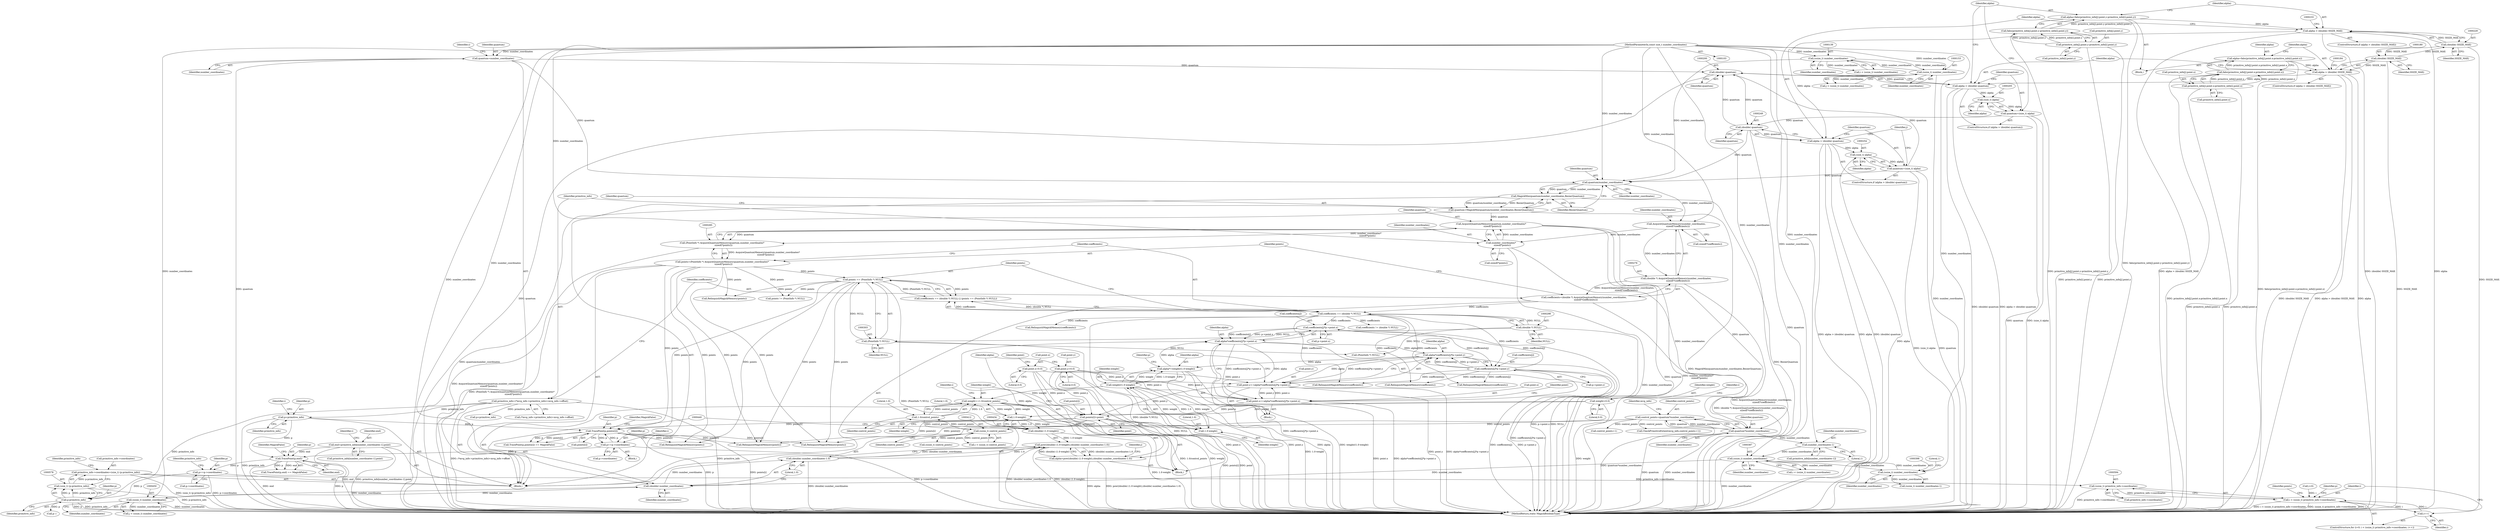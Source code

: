 digraph "0_ImageMagick_ecf7c6b288e11e7e7f75387c5e9e93e423b98397@pointer" {
"1000573" [label="(Call,primitive_info->coordinates=(size_t) (p-primitive_info))"];
"1000577" [label="(Call,(size_t) (p-primitive_info))"];
"1000579" [label="(Call,p-primitive_info)"];
"1000568" [label="(Call,p+=p->coordinates)"];
"1000549" [label="(Call,TracePoint(p,end))"];
"1000542" [label="(Call,p+=p->coordinates)"];
"1000521" [label="(Call,TracePoint(p,points[i]))"];
"1000504" [label="(Call,p=primitive_info)"];
"1000263" [label="(Call,primitive_info=(*mvg_info->primitive_info)+mvg_info->offset)"];
"1000300" [label="(Call,points == (PointInfo *) NULL)"];
"1000282" [label="(Call,points=(PointInfo *) AcquireQuantumMemory(quantum,number_coordinates*\n    sizeof(*points)))"];
"1000284" [label="(Call,(PointInfo *) AcquireQuantumMemory(quantum,number_coordinates*\n    sizeof(*points)))"];
"1000286" [label="(Call,AcquireQuantumMemory(quantum,number_coordinates*\n    sizeof(*points)))"];
"1000256" [label="(Call,quantum=MagickMin(quantum/number_coordinates,BezierQuantum))"];
"1000258" [label="(Call,MagickMin(quantum/number_coordinates,BezierQuantum))"];
"1000259" [label="(Call,quantum/number_coordinates)"];
"1000129" [label="(Call,quantum=number_coordinates)"];
"1000105" [label="(MethodParameterIn,const size_t number_coordinates)"];
"1000251" [label="(Call,quantum=(size_t) alpha)"];
"1000253" [label="(Call,(size_t) alpha)"];
"1000246" [label="(Call,alpha > (double) quantum)"];
"1000226" [label="(Call,alpha > (double) SSIZE_MAX)"];
"1000207" [label="(Call,alpha=fabs(primitive_info[j].point.y-primitive_info[i].point.y))"];
"1000209" [label="(Call,fabs(primitive_info[j].point.y-primitive_info[i].point.y))"];
"1000210" [label="(Call,primitive_info[j].point.y-primitive_info[i].point.y)"];
"1000228" [label="(Call,(double) SSIZE_MAX)"];
"1000179" [label="(Call,(double) SSIZE_MAX)"];
"1000248" [label="(Call,(double) quantum)"];
"1000199" [label="(Call,(double) quantum)"];
"1000202" [label="(Call,quantum=(size_t) alpha)"];
"1000204" [label="(Call,(size_t) alpha)"];
"1000197" [label="(Call,alpha > (double) quantum)"];
"1000177" [label="(Call,alpha > (double) SSIZE_MAX)"];
"1000158" [label="(Call,alpha=fabs(primitive_info[j].point.x-primitive_info[i].point.x))"];
"1000160" [label="(Call,fabs(primitive_info[j].point.x-primitive_info[i].point.x))"];
"1000161" [label="(Call,primitive_info[j].point.x-primitive_info[i].point.x)"];
"1000138" [label="(Call,(ssize_t) number_coordinates)"];
"1000152" [label="(Call,(ssize_t) number_coordinates)"];
"1000288" [label="(Call,number_coordinates*\n    sizeof(*points))"];
"1000277" [label="(Call,AcquireQuantumMemory(number_coordinates,\n     sizeof(*coefficients)))"];
"1000302" [label="(Call,(PointInfo *) NULL)"];
"1000297" [label="(Call,(double *) NULL)"];
"1000494" [label="(Call,points[i]=point)"];
"1000425" [label="(Call,point.y=0.0)"];
"1000420" [label="(Call,point.x=0.0)"];
"1000470" [label="(Call,point.y+=alpha*coefficients[j]*p->point.y)"];
"1000474" [label="(Call,alpha*coefficients[j]*p->point.y)"];
"1000459" [label="(Call,alpha*coefficients[j]*p->point.x)"];
"1000485" [label="(Call,alpha*=weight/(1.0-weight))"];
"1000487" [label="(Call,weight/(1.0-weight))"];
"1000489" [label="(Call,1.0-weight)"];
"1000435" [label="(Call,1.0-weight)"];
"1000402" [label="(Call,weight=0.0)"];
"1000499" [label="(Call,weight+=1.0/control_points)"];
"1000501" [label="(Call,1.0/control_points)"];
"1000411" [label="(Call,(ssize_t) control_points)"];
"1000343" [label="(Call,control_points=quantum*number_coordinates)"];
"1000345" [label="(Call,quantum*number_coordinates)"];
"1000430" [label="(Call,alpha=pow((double) (1.0-weight),(double) number_coordinates-1.0))"];
"1000432" [label="(Call,pow((double) (1.0-weight),(double) number_coordinates-1.0))"];
"1000433" [label="(Call,(double) (1.0-weight))"];
"1000438" [label="(Call,(double) number_coordinates-1.0)"];
"1000439" [label="(Call,(double) number_coordinates)"];
"1000386" [label="(Call,(ssize_t) number_coordinates)"];
"1000376" [label="(Call,number_coordinates-1)"];
"1000397" [label="(Call,(ssize_t) number_coordinates)"];
"1000449" [label="(Call,(ssize_t) number_coordinates)"];
"1000461" [label="(Call,coefficients[j]*p->point.x)"];
"1000295" [label="(Call,coefficients == (double *) NULL)"];
"1000273" [label="(Call,coefficients=(double *) AcquireQuantumMemory(number_coordinates,\n     sizeof(*coefficients)))"];
"1000275" [label="(Call,(double *) AcquireQuantumMemory(number_coordinates,\n     sizeof(*coefficients)))"];
"1000476" [label="(Call,coefficients[j]*p->point.y)"];
"1000455" [label="(Call,point.x+=alpha*coefficients[j]*p->point.x)"];
"1000371" [label="(Call,end=primitive_info[number_coordinates-1].point)"];
"1000593" [label="(Call,(ssize_t) primitive_info->coordinates)"];
"1000591" [label="(Call,i < (ssize_t) primitive_info->coordinates)"];
"1000598" [label="(Call,i++)"];
"1000283" [label="(Identifier,points)"];
"1000227" [label="(Identifier,alpha)"];
"1000204" [label="(Call,(size_t) alpha)"];
"1000465" [label="(Call,p->point.x)"];
"1000400" [label="(Literal,1)"];
"1000177" [label="(Call,alpha > (double) SSIZE_MAX)"];
"1000438" [label="(Call,(double) number_coordinates-1.0)"];
"1000388" [label="(Identifier,number_coordinates)"];
"1000226" [label="(Call,alpha > (double) SSIZE_MAX)"];
"1000275" [label="(Call,(double *) AcquireQuantumMemory(number_coordinates,\n     sizeof(*coefficients)))"];
"1000491" [label="(Identifier,weight)"];
"1000279" [label="(Call,sizeof(*coefficients))"];
"1000523" [label="(Call,points[i])"];
"1000277" [label="(Call,AcquireQuantumMemory(number_coordinates,\n     sizeof(*coefficients)))"];
"1000573" [label="(Call,primitive_info->coordinates=(size_t) (p-primitive_info))"];
"1000544" [label="(Call,p->coordinates)"];
"1000420" [label="(Call,point.x=0.0)"];
"1000134" [label="(Identifier,i)"];
"1000252" [label="(Identifier,quantum)"];
"1000367" [label="(Call,RelinquishMagickMemory(coefficients))"];
"1000416" [label="(Block,)"];
"1000203" [label="(Identifier,quantum)"];
"1000264" [label="(Identifier,primitive_info)"];
"1000399" [label="(Identifier,number_coordinates)"];
"1000386" [label="(Call,(ssize_t) number_coordinates)"];
"1000552" [label="(Identifier,MagickFalse)"];
"1000257" [label="(Identifier,quantum)"];
"1000503" [label="(Identifier,control_points)"];
"1000417" [label="(Call,p=primitive_info)"];
"1000129" [label="(Call,quantum=number_coordinates)"];
"1000250" [label="(Identifier,quantum)"];
"1000442" [label="(Literal,1.0)"];
"1000472" [label="(Identifier,point)"];
"1000201" [label="(Identifier,quantum)"];
"1000498" [label="(Identifier,point)"];
"1000302" [label="(Call,(PointInfo *) NULL)"];
"1000548" [label="(Call,TracePoint(p,end) == MagickFalse)"];
"1000301" [label="(Identifier,points)"];
"1000432" [label="(Call,pow((double) (1.0-weight),(double) number_coordinates-1.0))"];
"1000260" [label="(Identifier,quantum)"];
"1000371" [label="(Call,end=primitive_info[number_coordinates-1].point)"];
"1000624" [label="(MethodReturn,static MagickBooleanType)"];
"1000456" [label="(Call,point.x)"];
"1000297" [label="(Call,(double *) NULL)"];
"1000225" [label="(ControlStructure,if (alpha > (double) SSIZE_MAX))"];
"1000470" [label="(Call,point.y+=alpha*coefficients[j]*p->point.y)"];
"1000426" [label="(Call,point.y)"];
"1000506" [label="(Identifier,primitive_info)"];
"1000246" [label="(Call,alpha > (double) quantum)"];
"1000179" [label="(Call,(double) SSIZE_MAX)"];
"1000181" [label="(Identifier,SSIZE_MAX)"];
"1000131" [label="(Identifier,number_coordinates)"];
"1000486" [label="(Identifier,alpha)"];
"1000404" [label="(Literal,0.0)"];
"1000199" [label="(Call,(double) quantum)"];
"1000460" [label="(Identifier,alpha)"];
"1000570" [label="(Call,p->coordinates)"];
"1000209" [label="(Call,fabs(primitive_info[j].point.y-primitive_info[i].point.y))"];
"1000361" [label="(Call,RelinquishMagickMemory(points))"];
"1000520" [label="(Call,TracePoint(p,points[i]) == MagickFalse)"];
"1000258" [label="(Call,MagickMin(quantum/number_coordinates,BezierQuantum))"];
"1000526" [label="(Identifier,MagickFalse)"];
"1000299" [label="(Identifier,NULL)"];
"1000564" [label="(Call,RelinquishMagickMemory(coefficients))"];
"1000265" [label="(Call,(*mvg_info->primitive_info)+mvg_info->offset)"];
"1000517" [label="(Identifier,i)"];
"1000592" [label="(Identifier,i)"];
"1000542" [label="(Call,p+=p->coordinates)"];
"1000480" [label="(Call,p->point.y)"];
"1000568" [label="(Call,p+=p->coordinates)"];
"1000286" [label="(Call,AcquireQuantumMemory(quantum,number_coordinates*\n    sizeof(*points)))"];
"1000152" [label="(Call,(ssize_t) number_coordinates)"];
"1000253" [label="(Call,(size_t) alpha)"];
"1000424" [label="(Literal,0.0)"];
"1000513" [label="(Call,(ssize_t) control_points)"];
"1000433" [label="(Call,(double) (1.0-weight))"];
"1000230" [label="(Identifier,SSIZE_MAX)"];
"1000429" [label="(Literal,0.0)"];
"1000439" [label="(Call,(double) number_coordinates)"];
"1000198" [label="(Identifier,alpha)"];
"1000261" [label="(Identifier,number_coordinates)"];
"1000159" [label="(Identifier,alpha)"];
"1000105" [label="(MethodParameterIn,const size_t number_coordinates)"];
"1000505" [label="(Identifier,p)"];
"1000162" [label="(Call,primitive_info[j].point.x)"];
"1000140" [label="(Identifier,number_coordinates)"];
"1000595" [label="(Call,primitive_info->coordinates)"];
"1000485" [label="(Call,alpha*=weight/(1.0-weight))"];
"1000138" [label="(Call,(ssize_t) number_coordinates)"];
"1000157" [label="(Block,)"];
"1000550" [label="(Identifier,p)"];
"1000415" [label="(Identifier,i)"];
"1000500" [label="(Identifier,weight)"];
"1000345" [label="(Call,quantum*number_coordinates)"];
"1000259" [label="(Call,quantum/number_coordinates)"];
"1000588" [label="(Call,i=0)"];
"1000577" [label="(Call,(size_t) (p-primitive_info))"];
"1000376" [label="(Call,number_coordinates-1)"];
"1000382" [label="(Identifier,i)"];
"1000384" [label="(Call,i < (ssize_t) number_coordinates)"];
"1000579" [label="(Call,p-primitive_info)"];
"1000284" [label="(Call,(PointInfo *) AcquireQuantumMemory(quantum,number_coordinates*\n    sizeof(*points)))"];
"1000245" [label="(ControlStructure,if (alpha > (double) quantum))"];
"1000352" [label="(Call,control_points+1)"];
"1000282" [label="(Call,points=(PointInfo *) AcquireQuantumMemory(quantum,number_coordinates*\n    sizeof(*points)))"];
"1000437" [label="(Identifier,weight)"];
"1000228" [label="(Call,(double) SSIZE_MAX)"];
"1000300" [label="(Call,points == (PointInfo *) NULL)"];
"1000287" [label="(Identifier,quantum)"];
"1000350" [label="(Call,CheckPrimitiveExtent(mvg_info,control_points+1))"];
"1000543" [label="(Identifier,p)"];
"1000154" [label="(Identifier,number_coordinates)"];
"1000396" [label="(Call,(ssize_t) number_coordinates-1)"];
"1000549" [label="(Call,TracePoint(p,end))"];
"1000427" [label="(Identifier,point)"];
"1000474" [label="(Call,alpha*coefficients[j]*p->point.y)"];
"1000451" [label="(Identifier,number_coordinates)"];
"1000169" [label="(Call,primitive_info[i].point.x)"];
"1000459" [label="(Call,alpha*coefficients[j]*p->point.x)"];
"1000263" [label="(Call,primitive_info=(*mvg_info->primitive_info)+mvg_info->offset)"];
"1000493" [label="(Identifier,p)"];
"1000161" [label="(Call,primitive_info[j].point.x-primitive_info[i].point.x)"];
"1000532" [label="(Call,RelinquishMagickMemory(points))"];
"1000409" [label="(Call,i < (ssize_t) control_points)"];
"1000455" [label="(Call,point.x+=alpha*coefficients[j]*p->point.x)"];
"1000488" [label="(Identifier,weight)"];
"1000461" [label="(Call,coefficients[j]*p->point.x)"];
"1000476" [label="(Call,coefficients[j]*p->point.y)"];
"1000499" [label="(Call,weight+=1.0/control_points)"];
"1000411" [label="(Call,(ssize_t) control_points)"];
"1000309" [label="(Call,(PointInfo *) NULL)"];
"1000558" [label="(Call,RelinquishMagickMemory(points))"];
"1000435" [label="(Call,1.0-weight)"];
"1000343" [label="(Call,control_points=quantum*number_coordinates)"];
"1000569" [label="(Identifier,p)"];
"1000447" [label="(Call,j < (ssize_t) number_coordinates)"];
"1000521" [label="(Call,TracePoint(p,points[i]))"];
"1000377" [label="(Identifier,number_coordinates)"];
"1000489" [label="(Call,1.0-weight)"];
"1000211" [label="(Call,primitive_info[j].point.y)"];
"1000344" [label="(Identifier,control_points)"];
"1000441" [label="(Identifier,number_coordinates)"];
"1000197" [label="(Call,alpha > (double) quantum)"];
"1000475" [label="(Identifier,alpha)"];
"1000620" [label="(Call,RelinquishMagickMemory(coefficients))"];
"1000248" [label="(Call,(double) quantum)"];
"1000587" [label="(ControlStructure,for (i=0; i < (ssize_t) primitive_info->coordinates; i++))"];
"1000374" [label="(Call,primitive_info[number_coordinates-1])"];
"1000176" [label="(ControlStructure,if (alpha > (double) SSIZE_MAX))"];
"1000431" [label="(Identifier,alpha)"];
"1000614" [label="(Call,RelinquishMagickMemory(points))"];
"1000407" [label="(Identifier,i)"];
"1000290" [label="(Call,sizeof(*points))"];
"1000351" [label="(Identifier,mvg_info)"];
"1000494" [label="(Call,points[i]=point)"];
"1000522" [label="(Identifier,p)"];
"1000490" [label="(Literal,1.0)"];
"1000518" [label="(Block,)"];
"1000196" [label="(ControlStructure,if (alpha > (double) quantum))"];
"1000158" [label="(Call,alpha=fabs(primitive_info[j].point.x-primitive_info[i].point.x))"];
"1000502" [label="(Literal,1.0)"];
"1000346" [label="(Identifier,quantum)"];
"1000538" [label="(Call,RelinquishMagickMemory(coefficients))"];
"1000445" [label="(Identifier,j)"];
"1000304" [label="(Identifier,NULL)"];
"1000574" [label="(Call,primitive_info->coordinates)"];
"1000495" [label="(Call,points[i])"];
"1000471" [label="(Call,point.y)"];
"1000449" [label="(Call,(ssize_t) number_coordinates)"];
"1000591" [label="(Call,i < (ssize_t) primitive_info->coordinates)"];
"1000207" [label="(Call,alpha=fabs(primitive_info[j].point.y-primitive_info[i].point.y))"];
"1000262" [label="(Identifier,BezierQuantum)"];
"1000347" [label="(Identifier,number_coordinates)"];
"1000603" [label="(Identifier,p)"];
"1000255" [label="(Identifier,alpha)"];
"1000294" [label="(Call,(coefficients == (double *) NULL) || (points == (PointInfo *) NULL))"];
"1000288" [label="(Call,number_coordinates*\n    sizeof(*points))"];
"1000580" [label="(Identifier,p)"];
"1000289" [label="(Identifier,number_coordinates)"];
"1000156" [label="(Identifier,j)"];
"1000575" [label="(Identifier,primitive_info)"];
"1000378" [label="(Literal,1)"];
"1000477" [label="(Call,coefficients[j])"];
"1000598" [label="(Call,i++)"];
"1000599" [label="(Identifier,i)"];
"1000372" [label="(Identifier,end)"];
"1000584" [label="(Identifier,primitive_info)"];
"1000150" [label="(Call,j < (ssize_t) number_coordinates)"];
"1000454" [label="(Block,)"];
"1000218" [label="(Call,primitive_info[i].point.y)"];
"1000436" [label="(Literal,1.0)"];
"1000608" [label="(Call,p--)"];
"1000210" [label="(Call,primitive_info[j].point.y-primitive_info[i].point.y)"];
"1000581" [label="(Identifier,primitive_info)"];
"1000509" [label="(Identifier,i)"];
"1000295" [label="(Call,coefficients == (double *) NULL)"];
"1000296" [label="(Identifier,coefficients)"];
"1000247" [label="(Identifier,alpha)"];
"1000251" [label="(Call,quantum=(size_t) alpha)"];
"1000256" [label="(Call,quantum=MagickMin(quantum/number_coordinates,BezierQuantum))"];
"1000397" [label="(Call,(ssize_t) number_coordinates)"];
"1000130" [label="(Identifier,quantum)"];
"1000178" [label="(Identifier,alpha)"];
"1000402" [label="(Call,weight=0.0)"];
"1000501" [label="(Call,1.0/control_points)"];
"1000487" [label="(Call,weight/(1.0-weight))"];
"1000611" [label="(Identifier,points)"];
"1000593" [label="(Call,(ssize_t) primitive_info->coordinates)"];
"1000413" [label="(Identifier,control_points)"];
"1000106" [label="(Block,)"];
"1000273" [label="(Call,coefficients=(double *) AcquireQuantumMemory(number_coordinates,\n     sizeof(*coefficients)))"];
"1000425" [label="(Call,point.y=0.0)"];
"1000373" [label="(Call,primitive_info[number_coordinates-1].point)"];
"1000206" [label="(Identifier,alpha)"];
"1000319" [label="(Call,coefficients != (double *) NULL)"];
"1000551" [label="(Identifier,end)"];
"1000430" [label="(Call,alpha=pow((double) (1.0-weight),(double) number_coordinates-1.0))"];
"1000504" [label="(Call,p=primitive_info)"];
"1000421" [label="(Call,point.x)"];
"1000208" [label="(Identifier,alpha)"];
"1000278" [label="(Identifier,number_coordinates)"];
"1000307" [label="(Call,points != (PointInfo *) NULL)"];
"1000160" [label="(Call,fabs(primitive_info[j].point.x-primitive_info[i].point.x))"];
"1000462" [label="(Call,coefficients[j])"];
"1000202" [label="(Call,quantum=(size_t) alpha)"];
"1000403" [label="(Identifier,weight)"];
"1000274" [label="(Identifier,coefficients)"];
"1000136" [label="(Call,i < (ssize_t) number_coordinates)"];
"1000573" -> "1000106"  [label="AST: "];
"1000573" -> "1000577"  [label="CFG: "];
"1000574" -> "1000573"  [label="AST: "];
"1000577" -> "1000573"  [label="AST: "];
"1000584" -> "1000573"  [label="CFG: "];
"1000573" -> "1000624"  [label="DDG: (size_t) (p-primitive_info)"];
"1000577" -> "1000573"  [label="DDG: p-primitive_info"];
"1000573" -> "1000593"  [label="DDG: primitive_info->coordinates"];
"1000577" -> "1000579"  [label="CFG: "];
"1000578" -> "1000577"  [label="AST: "];
"1000579" -> "1000577"  [label="AST: "];
"1000577" -> "1000624"  [label="DDG: p-primitive_info"];
"1000579" -> "1000577"  [label="DDG: p"];
"1000579" -> "1000577"  [label="DDG: primitive_info"];
"1000579" -> "1000581"  [label="CFG: "];
"1000580" -> "1000579"  [label="AST: "];
"1000581" -> "1000579"  [label="AST: "];
"1000579" -> "1000624"  [label="DDG: p"];
"1000579" -> "1000624"  [label="DDG: primitive_info"];
"1000568" -> "1000579"  [label="DDG: p"];
"1000263" -> "1000579"  [label="DDG: primitive_info"];
"1000579" -> "1000608"  [label="DDG: p"];
"1000568" -> "1000106"  [label="AST: "];
"1000568" -> "1000570"  [label="CFG: "];
"1000569" -> "1000568"  [label="AST: "];
"1000570" -> "1000568"  [label="AST: "];
"1000575" -> "1000568"  [label="CFG: "];
"1000568" -> "1000624"  [label="DDG: p->coordinates"];
"1000549" -> "1000568"  [label="DDG: p"];
"1000549" -> "1000548"  [label="AST: "];
"1000549" -> "1000551"  [label="CFG: "];
"1000550" -> "1000549"  [label="AST: "];
"1000551" -> "1000549"  [label="AST: "];
"1000552" -> "1000549"  [label="CFG: "];
"1000549" -> "1000624"  [label="DDG: p"];
"1000549" -> "1000624"  [label="DDG: end"];
"1000549" -> "1000548"  [label="DDG: p"];
"1000549" -> "1000548"  [label="DDG: end"];
"1000542" -> "1000549"  [label="DDG: p"];
"1000504" -> "1000549"  [label="DDG: p"];
"1000371" -> "1000549"  [label="DDG: end"];
"1000542" -> "1000518"  [label="AST: "];
"1000542" -> "1000544"  [label="CFG: "];
"1000543" -> "1000542"  [label="AST: "];
"1000544" -> "1000542"  [label="AST: "];
"1000517" -> "1000542"  [label="CFG: "];
"1000542" -> "1000624"  [label="DDG: p->coordinates"];
"1000542" -> "1000521"  [label="DDG: p"];
"1000521" -> "1000542"  [label="DDG: p"];
"1000521" -> "1000520"  [label="AST: "];
"1000521" -> "1000523"  [label="CFG: "];
"1000522" -> "1000521"  [label="AST: "];
"1000523" -> "1000521"  [label="AST: "];
"1000526" -> "1000521"  [label="CFG: "];
"1000521" -> "1000624"  [label="DDG: p"];
"1000521" -> "1000624"  [label="DDG: points[i]"];
"1000521" -> "1000520"  [label="DDG: p"];
"1000521" -> "1000520"  [label="DDG: points[i]"];
"1000504" -> "1000521"  [label="DDG: p"];
"1000300" -> "1000521"  [label="DDG: points"];
"1000494" -> "1000521"  [label="DDG: points[i]"];
"1000282" -> "1000521"  [label="DDG: points"];
"1000521" -> "1000532"  [label="DDG: points[i]"];
"1000521" -> "1000558"  [label="DDG: points[i]"];
"1000521" -> "1000614"  [label="DDG: points[i]"];
"1000504" -> "1000106"  [label="AST: "];
"1000504" -> "1000506"  [label="CFG: "];
"1000505" -> "1000504"  [label="AST: "];
"1000506" -> "1000504"  [label="AST: "];
"1000509" -> "1000504"  [label="CFG: "];
"1000504" -> "1000624"  [label="DDG: primitive_info"];
"1000263" -> "1000504"  [label="DDG: primitive_info"];
"1000263" -> "1000106"  [label="AST: "];
"1000263" -> "1000265"  [label="CFG: "];
"1000264" -> "1000263"  [label="AST: "];
"1000265" -> "1000263"  [label="AST: "];
"1000274" -> "1000263"  [label="CFG: "];
"1000263" -> "1000624"  [label="DDG: (*mvg_info->primitive_info)+mvg_info->offset"];
"1000263" -> "1000624"  [label="DDG: primitive_info"];
"1000263" -> "1000417"  [label="DDG: primitive_info"];
"1000300" -> "1000294"  [label="AST: "];
"1000300" -> "1000302"  [label="CFG: "];
"1000301" -> "1000300"  [label="AST: "];
"1000302" -> "1000300"  [label="AST: "];
"1000294" -> "1000300"  [label="CFG: "];
"1000300" -> "1000624"  [label="DDG: (PointInfo *) NULL"];
"1000300" -> "1000294"  [label="DDG: points"];
"1000300" -> "1000294"  [label="DDG: (PointInfo *) NULL"];
"1000282" -> "1000300"  [label="DDG: points"];
"1000302" -> "1000300"  [label="DDG: NULL"];
"1000300" -> "1000307"  [label="DDG: points"];
"1000300" -> "1000361"  [label="DDG: points"];
"1000300" -> "1000532"  [label="DDG: points"];
"1000300" -> "1000558"  [label="DDG: points"];
"1000300" -> "1000614"  [label="DDG: points"];
"1000282" -> "1000106"  [label="AST: "];
"1000282" -> "1000284"  [label="CFG: "];
"1000283" -> "1000282"  [label="AST: "];
"1000284" -> "1000282"  [label="AST: "];
"1000296" -> "1000282"  [label="CFG: "];
"1000282" -> "1000624"  [label="DDG: (PointInfo *) AcquireQuantumMemory(quantum,number_coordinates*\n    sizeof(*points))"];
"1000284" -> "1000282"  [label="DDG: AcquireQuantumMemory(quantum,number_coordinates*\n    sizeof(*points))"];
"1000282" -> "1000307"  [label="DDG: points"];
"1000282" -> "1000361"  [label="DDG: points"];
"1000282" -> "1000532"  [label="DDG: points"];
"1000282" -> "1000558"  [label="DDG: points"];
"1000282" -> "1000614"  [label="DDG: points"];
"1000284" -> "1000286"  [label="CFG: "];
"1000285" -> "1000284"  [label="AST: "];
"1000286" -> "1000284"  [label="AST: "];
"1000284" -> "1000624"  [label="DDG: AcquireQuantumMemory(quantum,number_coordinates*\n    sizeof(*points))"];
"1000286" -> "1000284"  [label="DDG: quantum"];
"1000286" -> "1000284"  [label="DDG: number_coordinates*\n    sizeof(*points)"];
"1000286" -> "1000288"  [label="CFG: "];
"1000287" -> "1000286"  [label="AST: "];
"1000288" -> "1000286"  [label="AST: "];
"1000286" -> "1000624"  [label="DDG: quantum"];
"1000286" -> "1000624"  [label="DDG: number_coordinates*\n    sizeof(*points)"];
"1000256" -> "1000286"  [label="DDG: quantum"];
"1000288" -> "1000286"  [label="DDG: number_coordinates"];
"1000286" -> "1000345"  [label="DDG: quantum"];
"1000256" -> "1000106"  [label="AST: "];
"1000256" -> "1000258"  [label="CFG: "];
"1000257" -> "1000256"  [label="AST: "];
"1000258" -> "1000256"  [label="AST: "];
"1000264" -> "1000256"  [label="CFG: "];
"1000256" -> "1000624"  [label="DDG: MagickMin(quantum/number_coordinates,BezierQuantum)"];
"1000258" -> "1000256"  [label="DDG: quantum/number_coordinates"];
"1000258" -> "1000256"  [label="DDG: BezierQuantum"];
"1000258" -> "1000262"  [label="CFG: "];
"1000259" -> "1000258"  [label="AST: "];
"1000262" -> "1000258"  [label="AST: "];
"1000258" -> "1000624"  [label="DDG: quantum/number_coordinates"];
"1000258" -> "1000624"  [label="DDG: BezierQuantum"];
"1000259" -> "1000258"  [label="DDG: quantum"];
"1000259" -> "1000258"  [label="DDG: number_coordinates"];
"1000259" -> "1000261"  [label="CFG: "];
"1000260" -> "1000259"  [label="AST: "];
"1000261" -> "1000259"  [label="AST: "];
"1000262" -> "1000259"  [label="CFG: "];
"1000129" -> "1000259"  [label="DDG: quantum"];
"1000251" -> "1000259"  [label="DDG: quantum"];
"1000248" -> "1000259"  [label="DDG: quantum"];
"1000138" -> "1000259"  [label="DDG: number_coordinates"];
"1000105" -> "1000259"  [label="DDG: number_coordinates"];
"1000259" -> "1000277"  [label="DDG: number_coordinates"];
"1000129" -> "1000106"  [label="AST: "];
"1000129" -> "1000131"  [label="CFG: "];
"1000130" -> "1000129"  [label="AST: "];
"1000131" -> "1000129"  [label="AST: "];
"1000134" -> "1000129"  [label="CFG: "];
"1000129" -> "1000624"  [label="DDG: quantum"];
"1000105" -> "1000129"  [label="DDG: number_coordinates"];
"1000129" -> "1000199"  [label="DDG: quantum"];
"1000105" -> "1000103"  [label="AST: "];
"1000105" -> "1000624"  [label="DDG: number_coordinates"];
"1000105" -> "1000138"  [label="DDG: number_coordinates"];
"1000105" -> "1000152"  [label="DDG: number_coordinates"];
"1000105" -> "1000277"  [label="DDG: number_coordinates"];
"1000105" -> "1000288"  [label="DDG: number_coordinates"];
"1000105" -> "1000345"  [label="DDG: number_coordinates"];
"1000105" -> "1000376"  [label="DDG: number_coordinates"];
"1000105" -> "1000386"  [label="DDG: number_coordinates"];
"1000105" -> "1000397"  [label="DDG: number_coordinates"];
"1000105" -> "1000439"  [label="DDG: number_coordinates"];
"1000105" -> "1000449"  [label="DDG: number_coordinates"];
"1000251" -> "1000245"  [label="AST: "];
"1000251" -> "1000253"  [label="CFG: "];
"1000252" -> "1000251"  [label="AST: "];
"1000253" -> "1000251"  [label="AST: "];
"1000156" -> "1000251"  [label="CFG: "];
"1000251" -> "1000624"  [label="DDG: (size_t) alpha"];
"1000251" -> "1000624"  [label="DDG: quantum"];
"1000251" -> "1000199"  [label="DDG: quantum"];
"1000253" -> "1000251"  [label="DDG: alpha"];
"1000253" -> "1000255"  [label="CFG: "];
"1000254" -> "1000253"  [label="AST: "];
"1000255" -> "1000253"  [label="AST: "];
"1000253" -> "1000624"  [label="DDG: alpha"];
"1000246" -> "1000253"  [label="DDG: alpha"];
"1000246" -> "1000245"  [label="AST: "];
"1000246" -> "1000248"  [label="CFG: "];
"1000247" -> "1000246"  [label="AST: "];
"1000248" -> "1000246"  [label="AST: "];
"1000252" -> "1000246"  [label="CFG: "];
"1000156" -> "1000246"  [label="CFG: "];
"1000246" -> "1000624"  [label="DDG: (double) quantum"];
"1000246" -> "1000624"  [label="DDG: alpha > (double) quantum"];
"1000246" -> "1000624"  [label="DDG: alpha"];
"1000226" -> "1000246"  [label="DDG: alpha"];
"1000248" -> "1000246"  [label="DDG: quantum"];
"1000226" -> "1000225"  [label="AST: "];
"1000226" -> "1000228"  [label="CFG: "];
"1000227" -> "1000226"  [label="AST: "];
"1000228" -> "1000226"  [label="AST: "];
"1000233" -> "1000226"  [label="CFG: "];
"1000247" -> "1000226"  [label="CFG: "];
"1000226" -> "1000624"  [label="DDG: alpha"];
"1000226" -> "1000624"  [label="DDG: alpha > (double) SSIZE_MAX"];
"1000226" -> "1000624"  [label="DDG: (double) SSIZE_MAX"];
"1000207" -> "1000226"  [label="DDG: alpha"];
"1000228" -> "1000226"  [label="DDG: SSIZE_MAX"];
"1000207" -> "1000157"  [label="AST: "];
"1000207" -> "1000209"  [label="CFG: "];
"1000208" -> "1000207"  [label="AST: "];
"1000209" -> "1000207"  [label="AST: "];
"1000227" -> "1000207"  [label="CFG: "];
"1000207" -> "1000624"  [label="DDG: fabs(primitive_info[j].point.y-primitive_info[i].point.y)"];
"1000209" -> "1000207"  [label="DDG: primitive_info[j].point.y-primitive_info[i].point.y"];
"1000209" -> "1000210"  [label="CFG: "];
"1000210" -> "1000209"  [label="AST: "];
"1000209" -> "1000624"  [label="DDG: primitive_info[j].point.y-primitive_info[i].point.y"];
"1000210" -> "1000209"  [label="DDG: primitive_info[j].point.y"];
"1000210" -> "1000209"  [label="DDG: primitive_info[i].point.y"];
"1000210" -> "1000218"  [label="CFG: "];
"1000211" -> "1000210"  [label="AST: "];
"1000218" -> "1000210"  [label="AST: "];
"1000210" -> "1000624"  [label="DDG: primitive_info[i].point.y"];
"1000210" -> "1000624"  [label="DDG: primitive_info[j].point.y"];
"1000228" -> "1000230"  [label="CFG: "];
"1000229" -> "1000228"  [label="AST: "];
"1000230" -> "1000228"  [label="AST: "];
"1000228" -> "1000624"  [label="DDG: SSIZE_MAX"];
"1000228" -> "1000179"  [label="DDG: SSIZE_MAX"];
"1000179" -> "1000228"  [label="DDG: SSIZE_MAX"];
"1000179" -> "1000177"  [label="AST: "];
"1000179" -> "1000181"  [label="CFG: "];
"1000180" -> "1000179"  [label="AST: "];
"1000181" -> "1000179"  [label="AST: "];
"1000177" -> "1000179"  [label="CFG: "];
"1000179" -> "1000624"  [label="DDG: SSIZE_MAX"];
"1000179" -> "1000177"  [label="DDG: SSIZE_MAX"];
"1000248" -> "1000250"  [label="CFG: "];
"1000249" -> "1000248"  [label="AST: "];
"1000250" -> "1000248"  [label="AST: "];
"1000248" -> "1000624"  [label="DDG: quantum"];
"1000248" -> "1000199"  [label="DDG: quantum"];
"1000199" -> "1000248"  [label="DDG: quantum"];
"1000202" -> "1000248"  [label="DDG: quantum"];
"1000199" -> "1000197"  [label="AST: "];
"1000199" -> "1000201"  [label="CFG: "];
"1000200" -> "1000199"  [label="AST: "];
"1000201" -> "1000199"  [label="AST: "];
"1000197" -> "1000199"  [label="CFG: "];
"1000199" -> "1000624"  [label="DDG: quantum"];
"1000199" -> "1000197"  [label="DDG: quantum"];
"1000202" -> "1000196"  [label="AST: "];
"1000202" -> "1000204"  [label="CFG: "];
"1000203" -> "1000202"  [label="AST: "];
"1000204" -> "1000202"  [label="AST: "];
"1000208" -> "1000202"  [label="CFG: "];
"1000202" -> "1000624"  [label="DDG: quantum"];
"1000202" -> "1000624"  [label="DDG: (size_t) alpha"];
"1000204" -> "1000202"  [label="DDG: alpha"];
"1000204" -> "1000206"  [label="CFG: "];
"1000205" -> "1000204"  [label="AST: "];
"1000206" -> "1000204"  [label="AST: "];
"1000197" -> "1000204"  [label="DDG: alpha"];
"1000197" -> "1000196"  [label="AST: "];
"1000198" -> "1000197"  [label="AST: "];
"1000203" -> "1000197"  [label="CFG: "];
"1000208" -> "1000197"  [label="CFG: "];
"1000197" -> "1000624"  [label="DDG: alpha > (double) quantum"];
"1000197" -> "1000624"  [label="DDG: (double) quantum"];
"1000177" -> "1000197"  [label="DDG: alpha"];
"1000177" -> "1000176"  [label="AST: "];
"1000178" -> "1000177"  [label="AST: "];
"1000184" -> "1000177"  [label="CFG: "];
"1000198" -> "1000177"  [label="CFG: "];
"1000177" -> "1000624"  [label="DDG: alpha"];
"1000177" -> "1000624"  [label="DDG: (double) SSIZE_MAX"];
"1000177" -> "1000624"  [label="DDG: alpha > (double) SSIZE_MAX"];
"1000158" -> "1000177"  [label="DDG: alpha"];
"1000158" -> "1000157"  [label="AST: "];
"1000158" -> "1000160"  [label="CFG: "];
"1000159" -> "1000158"  [label="AST: "];
"1000160" -> "1000158"  [label="AST: "];
"1000178" -> "1000158"  [label="CFG: "];
"1000158" -> "1000624"  [label="DDG: fabs(primitive_info[j].point.x-primitive_info[i].point.x)"];
"1000160" -> "1000158"  [label="DDG: primitive_info[j].point.x-primitive_info[i].point.x"];
"1000160" -> "1000161"  [label="CFG: "];
"1000161" -> "1000160"  [label="AST: "];
"1000160" -> "1000624"  [label="DDG: primitive_info[j].point.x-primitive_info[i].point.x"];
"1000161" -> "1000160"  [label="DDG: primitive_info[j].point.x"];
"1000161" -> "1000160"  [label="DDG: primitive_info[i].point.x"];
"1000161" -> "1000169"  [label="CFG: "];
"1000162" -> "1000161"  [label="AST: "];
"1000169" -> "1000161"  [label="AST: "];
"1000161" -> "1000624"  [label="DDG: primitive_info[i].point.x"];
"1000161" -> "1000624"  [label="DDG: primitive_info[j].point.x"];
"1000138" -> "1000136"  [label="AST: "];
"1000138" -> "1000140"  [label="CFG: "];
"1000139" -> "1000138"  [label="AST: "];
"1000140" -> "1000138"  [label="AST: "];
"1000136" -> "1000138"  [label="CFG: "];
"1000138" -> "1000136"  [label="DDG: number_coordinates"];
"1000152" -> "1000138"  [label="DDG: number_coordinates"];
"1000138" -> "1000152"  [label="DDG: number_coordinates"];
"1000152" -> "1000150"  [label="AST: "];
"1000152" -> "1000154"  [label="CFG: "];
"1000153" -> "1000152"  [label="AST: "];
"1000154" -> "1000152"  [label="AST: "];
"1000150" -> "1000152"  [label="CFG: "];
"1000152" -> "1000624"  [label="DDG: number_coordinates"];
"1000152" -> "1000150"  [label="DDG: number_coordinates"];
"1000288" -> "1000290"  [label="CFG: "];
"1000289" -> "1000288"  [label="AST: "];
"1000290" -> "1000288"  [label="AST: "];
"1000288" -> "1000624"  [label="DDG: number_coordinates"];
"1000277" -> "1000288"  [label="DDG: number_coordinates"];
"1000288" -> "1000345"  [label="DDG: number_coordinates"];
"1000277" -> "1000275"  [label="AST: "];
"1000277" -> "1000279"  [label="CFG: "];
"1000278" -> "1000277"  [label="AST: "];
"1000279" -> "1000277"  [label="AST: "];
"1000275" -> "1000277"  [label="CFG: "];
"1000277" -> "1000275"  [label="DDG: number_coordinates"];
"1000302" -> "1000304"  [label="CFG: "];
"1000303" -> "1000302"  [label="AST: "];
"1000304" -> "1000302"  [label="AST: "];
"1000302" -> "1000624"  [label="DDG: NULL"];
"1000297" -> "1000302"  [label="DDG: NULL"];
"1000302" -> "1000309"  [label="DDG: NULL"];
"1000297" -> "1000295"  [label="AST: "];
"1000297" -> "1000299"  [label="CFG: "];
"1000298" -> "1000297"  [label="AST: "];
"1000299" -> "1000297"  [label="AST: "];
"1000295" -> "1000297"  [label="CFG: "];
"1000297" -> "1000624"  [label="DDG: NULL"];
"1000297" -> "1000295"  [label="DDG: NULL"];
"1000297" -> "1000309"  [label="DDG: NULL"];
"1000494" -> "1000416"  [label="AST: "];
"1000494" -> "1000498"  [label="CFG: "];
"1000495" -> "1000494"  [label="AST: "];
"1000498" -> "1000494"  [label="AST: "];
"1000500" -> "1000494"  [label="CFG: "];
"1000494" -> "1000624"  [label="DDG: point"];
"1000494" -> "1000624"  [label="DDG: points[i]"];
"1000425" -> "1000494"  [label="DDG: point.y"];
"1000420" -> "1000494"  [label="DDG: point.x"];
"1000470" -> "1000494"  [label="DDG: point.y"];
"1000455" -> "1000494"  [label="DDG: point.x"];
"1000494" -> "1000558"  [label="DDG: points[i]"];
"1000494" -> "1000614"  [label="DDG: points[i]"];
"1000425" -> "1000416"  [label="AST: "];
"1000425" -> "1000429"  [label="CFG: "];
"1000426" -> "1000425"  [label="AST: "];
"1000429" -> "1000425"  [label="AST: "];
"1000431" -> "1000425"  [label="CFG: "];
"1000425" -> "1000624"  [label="DDG: point.y"];
"1000425" -> "1000455"  [label="DDG: point.y"];
"1000425" -> "1000470"  [label="DDG: point.y"];
"1000420" -> "1000416"  [label="AST: "];
"1000420" -> "1000424"  [label="CFG: "];
"1000421" -> "1000420"  [label="AST: "];
"1000424" -> "1000420"  [label="AST: "];
"1000427" -> "1000420"  [label="CFG: "];
"1000420" -> "1000624"  [label="DDG: point.x"];
"1000420" -> "1000455"  [label="DDG: point.x"];
"1000420" -> "1000470"  [label="DDG: point.x"];
"1000470" -> "1000454"  [label="AST: "];
"1000470" -> "1000474"  [label="CFG: "];
"1000471" -> "1000470"  [label="AST: "];
"1000474" -> "1000470"  [label="AST: "];
"1000486" -> "1000470"  [label="CFG: "];
"1000470" -> "1000624"  [label="DDG: alpha*coefficients[j]*p->point.y"];
"1000470" -> "1000624"  [label="DDG: point.y"];
"1000470" -> "1000455"  [label="DDG: point.y"];
"1000474" -> "1000470"  [label="DDG: alpha"];
"1000474" -> "1000470"  [label="DDG: coefficients[j]*p->point.y"];
"1000455" -> "1000470"  [label="DDG: point.x"];
"1000474" -> "1000476"  [label="CFG: "];
"1000475" -> "1000474"  [label="AST: "];
"1000476" -> "1000474"  [label="AST: "];
"1000474" -> "1000624"  [label="DDG: coefficients[j]*p->point.y"];
"1000459" -> "1000474"  [label="DDG: alpha"];
"1000476" -> "1000474"  [label="DDG: coefficients[j]"];
"1000476" -> "1000474"  [label="DDG: p->point.y"];
"1000474" -> "1000485"  [label="DDG: alpha"];
"1000459" -> "1000455"  [label="AST: "];
"1000459" -> "1000461"  [label="CFG: "];
"1000460" -> "1000459"  [label="AST: "];
"1000461" -> "1000459"  [label="AST: "];
"1000455" -> "1000459"  [label="CFG: "];
"1000459" -> "1000624"  [label="DDG: coefficients[j]*p->point.x"];
"1000459" -> "1000455"  [label="DDG: alpha"];
"1000459" -> "1000455"  [label="DDG: coefficients[j]*p->point.x"];
"1000485" -> "1000459"  [label="DDG: alpha"];
"1000430" -> "1000459"  [label="DDG: alpha"];
"1000461" -> "1000459"  [label="DDG: coefficients[j]"];
"1000461" -> "1000459"  [label="DDG: p->point.x"];
"1000485" -> "1000454"  [label="AST: "];
"1000485" -> "1000487"  [label="CFG: "];
"1000486" -> "1000485"  [label="AST: "];
"1000487" -> "1000485"  [label="AST: "];
"1000493" -> "1000485"  [label="CFG: "];
"1000485" -> "1000624"  [label="DDG: alpha"];
"1000485" -> "1000624"  [label="DDG: weight/(1.0-weight)"];
"1000487" -> "1000485"  [label="DDG: weight"];
"1000487" -> "1000485"  [label="DDG: 1.0-weight"];
"1000487" -> "1000489"  [label="CFG: "];
"1000488" -> "1000487"  [label="AST: "];
"1000489" -> "1000487"  [label="AST: "];
"1000487" -> "1000624"  [label="DDG: 1.0-weight"];
"1000489" -> "1000487"  [label="DDG: weight"];
"1000489" -> "1000487"  [label="DDG: 1.0"];
"1000487" -> "1000489"  [label="DDG: weight"];
"1000487" -> "1000499"  [label="DDG: weight"];
"1000489" -> "1000491"  [label="CFG: "];
"1000490" -> "1000489"  [label="AST: "];
"1000491" -> "1000489"  [label="AST: "];
"1000435" -> "1000489"  [label="DDG: weight"];
"1000435" -> "1000433"  [label="AST: "];
"1000435" -> "1000437"  [label="CFG: "];
"1000436" -> "1000435"  [label="AST: "];
"1000437" -> "1000435"  [label="AST: "];
"1000433" -> "1000435"  [label="CFG: "];
"1000435" -> "1000433"  [label="DDG: 1.0"];
"1000435" -> "1000433"  [label="DDG: weight"];
"1000402" -> "1000435"  [label="DDG: weight"];
"1000499" -> "1000435"  [label="DDG: weight"];
"1000435" -> "1000499"  [label="DDG: weight"];
"1000402" -> "1000106"  [label="AST: "];
"1000402" -> "1000404"  [label="CFG: "];
"1000403" -> "1000402"  [label="AST: "];
"1000404" -> "1000402"  [label="AST: "];
"1000407" -> "1000402"  [label="CFG: "];
"1000402" -> "1000624"  [label="DDG: weight"];
"1000499" -> "1000416"  [label="AST: "];
"1000499" -> "1000501"  [label="CFG: "];
"1000500" -> "1000499"  [label="AST: "];
"1000501" -> "1000499"  [label="AST: "];
"1000415" -> "1000499"  [label="CFG: "];
"1000499" -> "1000624"  [label="DDG: weight"];
"1000499" -> "1000624"  [label="DDG: 1.0/control_points"];
"1000501" -> "1000499"  [label="DDG: 1.0"];
"1000501" -> "1000499"  [label="DDG: control_points"];
"1000501" -> "1000503"  [label="CFG: "];
"1000502" -> "1000501"  [label="AST: "];
"1000503" -> "1000501"  [label="AST: "];
"1000501" -> "1000411"  [label="DDG: control_points"];
"1000411" -> "1000501"  [label="DDG: control_points"];
"1000411" -> "1000409"  [label="AST: "];
"1000411" -> "1000413"  [label="CFG: "];
"1000412" -> "1000411"  [label="AST: "];
"1000413" -> "1000411"  [label="AST: "];
"1000409" -> "1000411"  [label="CFG: "];
"1000411" -> "1000409"  [label="DDG: control_points"];
"1000343" -> "1000411"  [label="DDG: control_points"];
"1000411" -> "1000513"  [label="DDG: control_points"];
"1000343" -> "1000106"  [label="AST: "];
"1000343" -> "1000345"  [label="CFG: "];
"1000344" -> "1000343"  [label="AST: "];
"1000345" -> "1000343"  [label="AST: "];
"1000351" -> "1000343"  [label="CFG: "];
"1000343" -> "1000624"  [label="DDG: quantum*number_coordinates"];
"1000345" -> "1000343"  [label="DDG: quantum"];
"1000345" -> "1000343"  [label="DDG: number_coordinates"];
"1000343" -> "1000350"  [label="DDG: control_points"];
"1000343" -> "1000352"  [label="DDG: control_points"];
"1000345" -> "1000347"  [label="CFG: "];
"1000346" -> "1000345"  [label="AST: "];
"1000347" -> "1000345"  [label="AST: "];
"1000345" -> "1000624"  [label="DDG: number_coordinates"];
"1000345" -> "1000624"  [label="DDG: quantum"];
"1000345" -> "1000376"  [label="DDG: number_coordinates"];
"1000430" -> "1000416"  [label="AST: "];
"1000430" -> "1000432"  [label="CFG: "];
"1000431" -> "1000430"  [label="AST: "];
"1000432" -> "1000430"  [label="AST: "];
"1000445" -> "1000430"  [label="CFG: "];
"1000430" -> "1000624"  [label="DDG: pow((double) (1.0-weight),(double) number_coordinates-1.0)"];
"1000430" -> "1000624"  [label="DDG: alpha"];
"1000432" -> "1000430"  [label="DDG: (double) (1.0-weight)"];
"1000432" -> "1000430"  [label="DDG: (double) number_coordinates-1.0"];
"1000432" -> "1000438"  [label="CFG: "];
"1000433" -> "1000432"  [label="AST: "];
"1000438" -> "1000432"  [label="AST: "];
"1000432" -> "1000624"  [label="DDG: (double) number_coordinates-1.0"];
"1000432" -> "1000624"  [label="DDG: (double) (1.0-weight)"];
"1000433" -> "1000432"  [label="DDG: 1.0-weight"];
"1000438" -> "1000432"  [label="DDG: (double) number_coordinates"];
"1000438" -> "1000432"  [label="DDG: 1.0"];
"1000434" -> "1000433"  [label="AST: "];
"1000440" -> "1000433"  [label="CFG: "];
"1000433" -> "1000624"  [label="DDG: 1.0-weight"];
"1000438" -> "1000442"  [label="CFG: "];
"1000439" -> "1000438"  [label="AST: "];
"1000442" -> "1000438"  [label="AST: "];
"1000438" -> "1000624"  [label="DDG: (double) number_coordinates"];
"1000439" -> "1000438"  [label="DDG: number_coordinates"];
"1000439" -> "1000441"  [label="CFG: "];
"1000440" -> "1000439"  [label="AST: "];
"1000441" -> "1000439"  [label="AST: "];
"1000442" -> "1000439"  [label="CFG: "];
"1000386" -> "1000439"  [label="DDG: number_coordinates"];
"1000449" -> "1000439"  [label="DDG: number_coordinates"];
"1000439" -> "1000449"  [label="DDG: number_coordinates"];
"1000386" -> "1000384"  [label="AST: "];
"1000386" -> "1000388"  [label="CFG: "];
"1000387" -> "1000386"  [label="AST: "];
"1000388" -> "1000386"  [label="AST: "];
"1000384" -> "1000386"  [label="CFG: "];
"1000386" -> "1000624"  [label="DDG: number_coordinates"];
"1000386" -> "1000384"  [label="DDG: number_coordinates"];
"1000376" -> "1000386"  [label="DDG: number_coordinates"];
"1000397" -> "1000386"  [label="DDG: number_coordinates"];
"1000386" -> "1000397"  [label="DDG: number_coordinates"];
"1000376" -> "1000374"  [label="AST: "];
"1000376" -> "1000378"  [label="CFG: "];
"1000377" -> "1000376"  [label="AST: "];
"1000378" -> "1000376"  [label="AST: "];
"1000374" -> "1000376"  [label="CFG: "];
"1000397" -> "1000396"  [label="AST: "];
"1000397" -> "1000399"  [label="CFG: "];
"1000398" -> "1000397"  [label="AST: "];
"1000399" -> "1000397"  [label="AST: "];
"1000400" -> "1000397"  [label="CFG: "];
"1000397" -> "1000396"  [label="DDG: number_coordinates"];
"1000449" -> "1000447"  [label="AST: "];
"1000449" -> "1000451"  [label="CFG: "];
"1000450" -> "1000449"  [label="AST: "];
"1000451" -> "1000449"  [label="AST: "];
"1000447" -> "1000449"  [label="CFG: "];
"1000449" -> "1000624"  [label="DDG: number_coordinates"];
"1000449" -> "1000447"  [label="DDG: number_coordinates"];
"1000461" -> "1000465"  [label="CFG: "];
"1000462" -> "1000461"  [label="AST: "];
"1000465" -> "1000461"  [label="AST: "];
"1000461" -> "1000624"  [label="DDG: p->point.x"];
"1000295" -> "1000461"  [label="DDG: coefficients"];
"1000476" -> "1000461"  [label="DDG: coefficients[j]"];
"1000461" -> "1000476"  [label="DDG: coefficients[j]"];
"1000295" -> "1000294"  [label="AST: "];
"1000296" -> "1000295"  [label="AST: "];
"1000301" -> "1000295"  [label="CFG: "];
"1000294" -> "1000295"  [label="CFG: "];
"1000295" -> "1000624"  [label="DDG: (double *) NULL"];
"1000295" -> "1000294"  [label="DDG: coefficients"];
"1000295" -> "1000294"  [label="DDG: (double *) NULL"];
"1000273" -> "1000295"  [label="DDG: coefficients"];
"1000295" -> "1000319"  [label="DDG: coefficients"];
"1000295" -> "1000367"  [label="DDG: coefficients"];
"1000295" -> "1000476"  [label="DDG: coefficients"];
"1000295" -> "1000538"  [label="DDG: coefficients"];
"1000295" -> "1000564"  [label="DDG: coefficients"];
"1000295" -> "1000620"  [label="DDG: coefficients"];
"1000273" -> "1000106"  [label="AST: "];
"1000273" -> "1000275"  [label="CFG: "];
"1000274" -> "1000273"  [label="AST: "];
"1000275" -> "1000273"  [label="AST: "];
"1000283" -> "1000273"  [label="CFG: "];
"1000273" -> "1000624"  [label="DDG: (double *) AcquireQuantumMemory(number_coordinates,\n     sizeof(*coefficients))"];
"1000275" -> "1000273"  [label="DDG: AcquireQuantumMemory(number_coordinates,\n     sizeof(*coefficients))"];
"1000276" -> "1000275"  [label="AST: "];
"1000275" -> "1000624"  [label="DDG: AcquireQuantumMemory(number_coordinates,\n     sizeof(*coefficients))"];
"1000476" -> "1000480"  [label="CFG: "];
"1000477" -> "1000476"  [label="AST: "];
"1000480" -> "1000476"  [label="AST: "];
"1000476" -> "1000624"  [label="DDG: coefficients[j]"];
"1000476" -> "1000624"  [label="DDG: p->point.y"];
"1000476" -> "1000538"  [label="DDG: coefficients[j]"];
"1000476" -> "1000564"  [label="DDG: coefficients[j]"];
"1000476" -> "1000620"  [label="DDG: coefficients[j]"];
"1000455" -> "1000454"  [label="AST: "];
"1000456" -> "1000455"  [label="AST: "];
"1000472" -> "1000455"  [label="CFG: "];
"1000455" -> "1000624"  [label="DDG: alpha*coefficients[j]*p->point.x"];
"1000455" -> "1000624"  [label="DDG: point.x"];
"1000371" -> "1000106"  [label="AST: "];
"1000371" -> "1000373"  [label="CFG: "];
"1000372" -> "1000371"  [label="AST: "];
"1000373" -> "1000371"  [label="AST: "];
"1000382" -> "1000371"  [label="CFG: "];
"1000371" -> "1000624"  [label="DDG: primitive_info[number_coordinates-1].point"];
"1000371" -> "1000624"  [label="DDG: end"];
"1000593" -> "1000591"  [label="AST: "];
"1000593" -> "1000595"  [label="CFG: "];
"1000594" -> "1000593"  [label="AST: "];
"1000595" -> "1000593"  [label="AST: "];
"1000591" -> "1000593"  [label="CFG: "];
"1000593" -> "1000624"  [label="DDG: primitive_info->coordinates"];
"1000593" -> "1000591"  [label="DDG: primitive_info->coordinates"];
"1000591" -> "1000587"  [label="AST: "];
"1000592" -> "1000591"  [label="AST: "];
"1000603" -> "1000591"  [label="CFG: "];
"1000611" -> "1000591"  [label="CFG: "];
"1000591" -> "1000624"  [label="DDG: i"];
"1000591" -> "1000624"  [label="DDG: i < (ssize_t) primitive_info->coordinates"];
"1000591" -> "1000624"  [label="DDG: (ssize_t) primitive_info->coordinates"];
"1000588" -> "1000591"  [label="DDG: i"];
"1000598" -> "1000591"  [label="DDG: i"];
"1000591" -> "1000598"  [label="DDG: i"];
"1000598" -> "1000587"  [label="AST: "];
"1000598" -> "1000599"  [label="CFG: "];
"1000599" -> "1000598"  [label="AST: "];
"1000592" -> "1000598"  [label="CFG: "];
}
